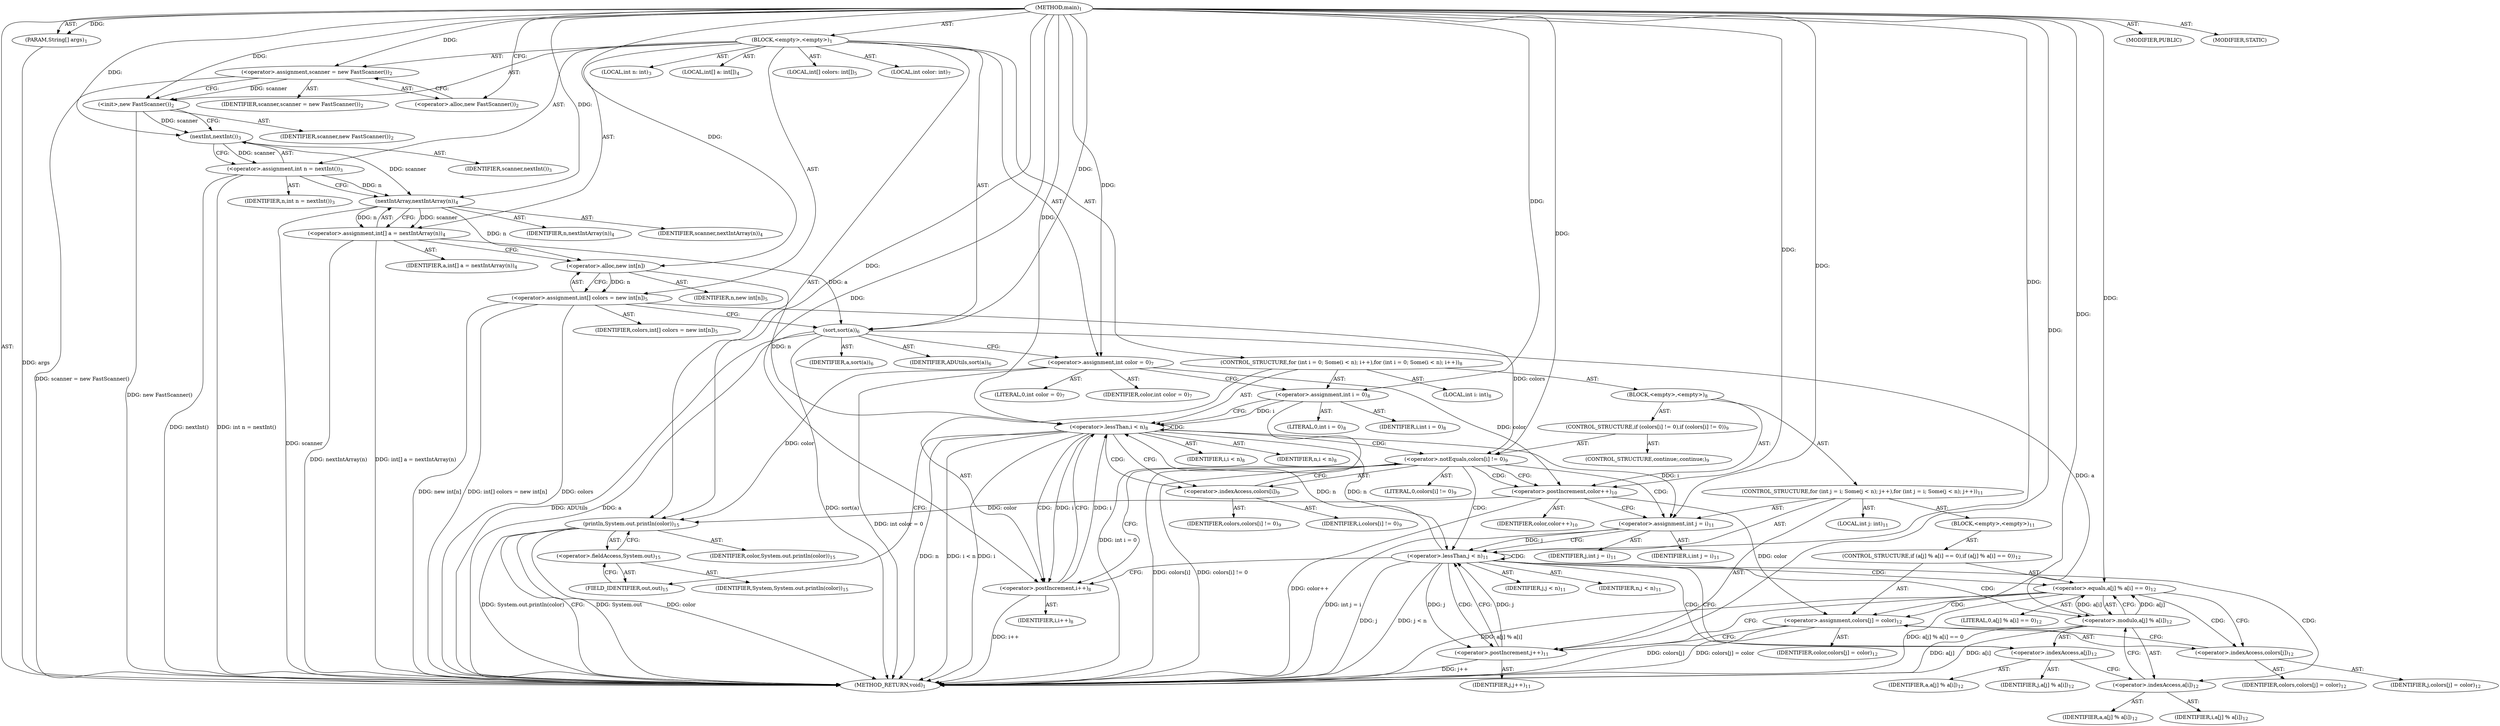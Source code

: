 digraph "main" {  
"17" [label = <(METHOD,main)<SUB>1</SUB>> ]
"18" [label = <(PARAM,String[] args)<SUB>1</SUB>> ]
"19" [label = <(BLOCK,&lt;empty&gt;,&lt;empty&gt;)<SUB>1</SUB>> ]
"20" [label = <(&lt;operator&gt;.assignment,scanner = new FastScanner())<SUB>2</SUB>> ]
"21" [label = <(IDENTIFIER,scanner,scanner = new FastScanner())<SUB>2</SUB>> ]
"22" [label = <(&lt;operator&gt;.alloc,new FastScanner())<SUB>2</SUB>> ]
"23" [label = <(&lt;init&gt;,new FastScanner())<SUB>2</SUB>> ]
"24" [label = <(IDENTIFIER,scanner,new FastScanner())<SUB>2</SUB>> ]
"25" [label = <(LOCAL,int n: int)<SUB>3</SUB>> ]
"26" [label = <(&lt;operator&gt;.assignment,int n = nextInt())<SUB>3</SUB>> ]
"27" [label = <(IDENTIFIER,n,int n = nextInt())<SUB>3</SUB>> ]
"28" [label = <(nextInt,nextInt())<SUB>3</SUB>> ]
"29" [label = <(IDENTIFIER,scanner,nextInt())<SUB>3</SUB>> ]
"30" [label = <(LOCAL,int[] a: int[])<SUB>4</SUB>> ]
"31" [label = <(&lt;operator&gt;.assignment,int[] a = nextIntArray(n))<SUB>4</SUB>> ]
"32" [label = <(IDENTIFIER,a,int[] a = nextIntArray(n))<SUB>4</SUB>> ]
"33" [label = <(nextIntArray,nextIntArray(n))<SUB>4</SUB>> ]
"34" [label = <(IDENTIFIER,scanner,nextIntArray(n))<SUB>4</SUB>> ]
"35" [label = <(IDENTIFIER,n,nextIntArray(n))<SUB>4</SUB>> ]
"36" [label = <(LOCAL,int[] colors: int[])<SUB>5</SUB>> ]
"37" [label = <(&lt;operator&gt;.assignment,int[] colors = new int[n])<SUB>5</SUB>> ]
"38" [label = <(IDENTIFIER,colors,int[] colors = new int[n])<SUB>5</SUB>> ]
"39" [label = <(&lt;operator&gt;.alloc,new int[n])> ]
"40" [label = <(IDENTIFIER,n,new int[n])<SUB>5</SUB>> ]
"41" [label = <(sort,sort(a))<SUB>6</SUB>> ]
"42" [label = <(IDENTIFIER,ADUtils,sort(a))<SUB>6</SUB>> ]
"43" [label = <(IDENTIFIER,a,sort(a))<SUB>6</SUB>> ]
"44" [label = <(LOCAL,int color: int)<SUB>7</SUB>> ]
"45" [label = <(&lt;operator&gt;.assignment,int color = 0)<SUB>7</SUB>> ]
"46" [label = <(IDENTIFIER,color,int color = 0)<SUB>7</SUB>> ]
"47" [label = <(LITERAL,0,int color = 0)<SUB>7</SUB>> ]
"48" [label = <(CONTROL_STRUCTURE,for (int i = 0; Some(i &lt; n); i++),for (int i = 0; Some(i &lt; n); i++))<SUB>8</SUB>> ]
"49" [label = <(LOCAL,int i: int)<SUB>8</SUB>> ]
"50" [label = <(&lt;operator&gt;.assignment,int i = 0)<SUB>8</SUB>> ]
"51" [label = <(IDENTIFIER,i,int i = 0)<SUB>8</SUB>> ]
"52" [label = <(LITERAL,0,int i = 0)<SUB>8</SUB>> ]
"53" [label = <(&lt;operator&gt;.lessThan,i &lt; n)<SUB>8</SUB>> ]
"54" [label = <(IDENTIFIER,i,i &lt; n)<SUB>8</SUB>> ]
"55" [label = <(IDENTIFIER,n,i &lt; n)<SUB>8</SUB>> ]
"56" [label = <(&lt;operator&gt;.postIncrement,i++)<SUB>8</SUB>> ]
"57" [label = <(IDENTIFIER,i,i++)<SUB>8</SUB>> ]
"58" [label = <(BLOCK,&lt;empty&gt;,&lt;empty&gt;)<SUB>8</SUB>> ]
"59" [label = <(CONTROL_STRUCTURE,if (colors[i] != 0),if (colors[i] != 0))<SUB>9</SUB>> ]
"60" [label = <(&lt;operator&gt;.notEquals,colors[i] != 0)<SUB>9</SUB>> ]
"61" [label = <(&lt;operator&gt;.indexAccess,colors[i])<SUB>9</SUB>> ]
"62" [label = <(IDENTIFIER,colors,colors[i] != 0)<SUB>9</SUB>> ]
"63" [label = <(IDENTIFIER,i,colors[i] != 0)<SUB>9</SUB>> ]
"64" [label = <(LITERAL,0,colors[i] != 0)<SUB>9</SUB>> ]
"65" [label = <(CONTROL_STRUCTURE,continue;,continue;)<SUB>9</SUB>> ]
"66" [label = <(&lt;operator&gt;.postIncrement,color++)<SUB>10</SUB>> ]
"67" [label = <(IDENTIFIER,color,color++)<SUB>10</SUB>> ]
"68" [label = <(CONTROL_STRUCTURE,for (int j = i; Some(j &lt; n); j++),for (int j = i; Some(j &lt; n); j++))<SUB>11</SUB>> ]
"69" [label = <(LOCAL,int j: int)<SUB>11</SUB>> ]
"70" [label = <(&lt;operator&gt;.assignment,int j = i)<SUB>11</SUB>> ]
"71" [label = <(IDENTIFIER,j,int j = i)<SUB>11</SUB>> ]
"72" [label = <(IDENTIFIER,i,int j = i)<SUB>11</SUB>> ]
"73" [label = <(&lt;operator&gt;.lessThan,j &lt; n)<SUB>11</SUB>> ]
"74" [label = <(IDENTIFIER,j,j &lt; n)<SUB>11</SUB>> ]
"75" [label = <(IDENTIFIER,n,j &lt; n)<SUB>11</SUB>> ]
"76" [label = <(&lt;operator&gt;.postIncrement,j++)<SUB>11</SUB>> ]
"77" [label = <(IDENTIFIER,j,j++)<SUB>11</SUB>> ]
"78" [label = <(BLOCK,&lt;empty&gt;,&lt;empty&gt;)<SUB>11</SUB>> ]
"79" [label = <(CONTROL_STRUCTURE,if (a[j] % a[i] == 0),if (a[j] % a[i] == 0))<SUB>12</SUB>> ]
"80" [label = <(&lt;operator&gt;.equals,a[j] % a[i] == 0)<SUB>12</SUB>> ]
"81" [label = <(&lt;operator&gt;.modulo,a[j] % a[i])<SUB>12</SUB>> ]
"82" [label = <(&lt;operator&gt;.indexAccess,a[j])<SUB>12</SUB>> ]
"83" [label = <(IDENTIFIER,a,a[j] % a[i])<SUB>12</SUB>> ]
"84" [label = <(IDENTIFIER,j,a[j] % a[i])<SUB>12</SUB>> ]
"85" [label = <(&lt;operator&gt;.indexAccess,a[i])<SUB>12</SUB>> ]
"86" [label = <(IDENTIFIER,a,a[j] % a[i])<SUB>12</SUB>> ]
"87" [label = <(IDENTIFIER,i,a[j] % a[i])<SUB>12</SUB>> ]
"88" [label = <(LITERAL,0,a[j] % a[i] == 0)<SUB>12</SUB>> ]
"89" [label = <(&lt;operator&gt;.assignment,colors[j] = color)<SUB>12</SUB>> ]
"90" [label = <(&lt;operator&gt;.indexAccess,colors[j])<SUB>12</SUB>> ]
"91" [label = <(IDENTIFIER,colors,colors[j] = color)<SUB>12</SUB>> ]
"92" [label = <(IDENTIFIER,j,colors[j] = color)<SUB>12</SUB>> ]
"93" [label = <(IDENTIFIER,color,colors[j] = color)<SUB>12</SUB>> ]
"94" [label = <(println,System.out.println(color))<SUB>15</SUB>> ]
"95" [label = <(&lt;operator&gt;.fieldAccess,System.out)<SUB>15</SUB>> ]
"96" [label = <(IDENTIFIER,System,System.out.println(color))<SUB>15</SUB>> ]
"97" [label = <(FIELD_IDENTIFIER,out,out)<SUB>15</SUB>> ]
"98" [label = <(IDENTIFIER,color,System.out.println(color))<SUB>15</SUB>> ]
"99" [label = <(MODIFIER,PUBLIC)> ]
"100" [label = <(MODIFIER,STATIC)> ]
"101" [label = <(METHOD_RETURN,void)<SUB>1</SUB>> ]
  "17" -> "18"  [ label = "AST: "] 
  "17" -> "19"  [ label = "AST: "] 
  "17" -> "99"  [ label = "AST: "] 
  "17" -> "100"  [ label = "AST: "] 
  "17" -> "101"  [ label = "AST: "] 
  "19" -> "20"  [ label = "AST: "] 
  "19" -> "23"  [ label = "AST: "] 
  "19" -> "25"  [ label = "AST: "] 
  "19" -> "26"  [ label = "AST: "] 
  "19" -> "30"  [ label = "AST: "] 
  "19" -> "31"  [ label = "AST: "] 
  "19" -> "36"  [ label = "AST: "] 
  "19" -> "37"  [ label = "AST: "] 
  "19" -> "41"  [ label = "AST: "] 
  "19" -> "44"  [ label = "AST: "] 
  "19" -> "45"  [ label = "AST: "] 
  "19" -> "48"  [ label = "AST: "] 
  "19" -> "94"  [ label = "AST: "] 
  "20" -> "21"  [ label = "AST: "] 
  "20" -> "22"  [ label = "AST: "] 
  "23" -> "24"  [ label = "AST: "] 
  "26" -> "27"  [ label = "AST: "] 
  "26" -> "28"  [ label = "AST: "] 
  "28" -> "29"  [ label = "AST: "] 
  "31" -> "32"  [ label = "AST: "] 
  "31" -> "33"  [ label = "AST: "] 
  "33" -> "34"  [ label = "AST: "] 
  "33" -> "35"  [ label = "AST: "] 
  "37" -> "38"  [ label = "AST: "] 
  "37" -> "39"  [ label = "AST: "] 
  "39" -> "40"  [ label = "AST: "] 
  "41" -> "42"  [ label = "AST: "] 
  "41" -> "43"  [ label = "AST: "] 
  "45" -> "46"  [ label = "AST: "] 
  "45" -> "47"  [ label = "AST: "] 
  "48" -> "49"  [ label = "AST: "] 
  "48" -> "50"  [ label = "AST: "] 
  "48" -> "53"  [ label = "AST: "] 
  "48" -> "56"  [ label = "AST: "] 
  "48" -> "58"  [ label = "AST: "] 
  "50" -> "51"  [ label = "AST: "] 
  "50" -> "52"  [ label = "AST: "] 
  "53" -> "54"  [ label = "AST: "] 
  "53" -> "55"  [ label = "AST: "] 
  "56" -> "57"  [ label = "AST: "] 
  "58" -> "59"  [ label = "AST: "] 
  "58" -> "66"  [ label = "AST: "] 
  "58" -> "68"  [ label = "AST: "] 
  "59" -> "60"  [ label = "AST: "] 
  "59" -> "65"  [ label = "AST: "] 
  "60" -> "61"  [ label = "AST: "] 
  "60" -> "64"  [ label = "AST: "] 
  "61" -> "62"  [ label = "AST: "] 
  "61" -> "63"  [ label = "AST: "] 
  "66" -> "67"  [ label = "AST: "] 
  "68" -> "69"  [ label = "AST: "] 
  "68" -> "70"  [ label = "AST: "] 
  "68" -> "73"  [ label = "AST: "] 
  "68" -> "76"  [ label = "AST: "] 
  "68" -> "78"  [ label = "AST: "] 
  "70" -> "71"  [ label = "AST: "] 
  "70" -> "72"  [ label = "AST: "] 
  "73" -> "74"  [ label = "AST: "] 
  "73" -> "75"  [ label = "AST: "] 
  "76" -> "77"  [ label = "AST: "] 
  "78" -> "79"  [ label = "AST: "] 
  "79" -> "80"  [ label = "AST: "] 
  "79" -> "89"  [ label = "AST: "] 
  "80" -> "81"  [ label = "AST: "] 
  "80" -> "88"  [ label = "AST: "] 
  "81" -> "82"  [ label = "AST: "] 
  "81" -> "85"  [ label = "AST: "] 
  "82" -> "83"  [ label = "AST: "] 
  "82" -> "84"  [ label = "AST: "] 
  "85" -> "86"  [ label = "AST: "] 
  "85" -> "87"  [ label = "AST: "] 
  "89" -> "90"  [ label = "AST: "] 
  "89" -> "93"  [ label = "AST: "] 
  "90" -> "91"  [ label = "AST: "] 
  "90" -> "92"  [ label = "AST: "] 
  "94" -> "95"  [ label = "AST: "] 
  "94" -> "98"  [ label = "AST: "] 
  "95" -> "96"  [ label = "AST: "] 
  "95" -> "97"  [ label = "AST: "] 
  "20" -> "23"  [ label = "CFG: "] 
  "23" -> "28"  [ label = "CFG: "] 
  "26" -> "33"  [ label = "CFG: "] 
  "31" -> "39"  [ label = "CFG: "] 
  "37" -> "41"  [ label = "CFG: "] 
  "41" -> "45"  [ label = "CFG: "] 
  "45" -> "50"  [ label = "CFG: "] 
  "94" -> "101"  [ label = "CFG: "] 
  "22" -> "20"  [ label = "CFG: "] 
  "28" -> "26"  [ label = "CFG: "] 
  "33" -> "31"  [ label = "CFG: "] 
  "39" -> "37"  [ label = "CFG: "] 
  "50" -> "53"  [ label = "CFG: "] 
  "53" -> "61"  [ label = "CFG: "] 
  "53" -> "97"  [ label = "CFG: "] 
  "56" -> "53"  [ label = "CFG: "] 
  "95" -> "94"  [ label = "CFG: "] 
  "66" -> "70"  [ label = "CFG: "] 
  "97" -> "95"  [ label = "CFG: "] 
  "60" -> "56"  [ label = "CFG: "] 
  "60" -> "66"  [ label = "CFG: "] 
  "70" -> "73"  [ label = "CFG: "] 
  "73" -> "82"  [ label = "CFG: "] 
  "73" -> "56"  [ label = "CFG: "] 
  "76" -> "73"  [ label = "CFG: "] 
  "61" -> "60"  [ label = "CFG: "] 
  "80" -> "90"  [ label = "CFG: "] 
  "80" -> "76"  [ label = "CFG: "] 
  "89" -> "76"  [ label = "CFG: "] 
  "81" -> "80"  [ label = "CFG: "] 
  "90" -> "89"  [ label = "CFG: "] 
  "82" -> "85"  [ label = "CFG: "] 
  "85" -> "81"  [ label = "CFG: "] 
  "17" -> "22"  [ label = "CFG: "] 
  "18" -> "101"  [ label = "DDG: args"] 
  "20" -> "101"  [ label = "DDG: scanner = new FastScanner()"] 
  "23" -> "101"  [ label = "DDG: new FastScanner()"] 
  "26" -> "101"  [ label = "DDG: nextInt()"] 
  "26" -> "101"  [ label = "DDG: int n = nextInt()"] 
  "33" -> "101"  [ label = "DDG: scanner"] 
  "31" -> "101"  [ label = "DDG: nextIntArray(n)"] 
  "31" -> "101"  [ label = "DDG: int[] a = nextIntArray(n)"] 
  "37" -> "101"  [ label = "DDG: colors"] 
  "37" -> "101"  [ label = "DDG: new int[n]"] 
  "37" -> "101"  [ label = "DDG: int[] colors = new int[n]"] 
  "41" -> "101"  [ label = "DDG: a"] 
  "41" -> "101"  [ label = "DDG: sort(a)"] 
  "45" -> "101"  [ label = "DDG: int color = 0"] 
  "50" -> "101"  [ label = "DDG: int i = 0"] 
  "53" -> "101"  [ label = "DDG: i"] 
  "53" -> "101"  [ label = "DDG: n"] 
  "53" -> "101"  [ label = "DDG: i &lt; n"] 
  "94" -> "101"  [ label = "DDG: System.out"] 
  "94" -> "101"  [ label = "DDG: color"] 
  "94" -> "101"  [ label = "DDG: System.out.println(color)"] 
  "60" -> "101"  [ label = "DDG: colors[i]"] 
  "60" -> "101"  [ label = "DDG: colors[i] != 0"] 
  "66" -> "101"  [ label = "DDG: color++"] 
  "70" -> "101"  [ label = "DDG: int j = i"] 
  "73" -> "101"  [ label = "DDG: j"] 
  "73" -> "101"  [ label = "DDG: j &lt; n"] 
  "81" -> "101"  [ label = "DDG: a[j]"] 
  "81" -> "101"  [ label = "DDG: a[i]"] 
  "80" -> "101"  [ label = "DDG: a[j] % a[i]"] 
  "80" -> "101"  [ label = "DDG: a[j] % a[i] == 0"] 
  "89" -> "101"  [ label = "DDG: colors[j]"] 
  "89" -> "101"  [ label = "DDG: colors[j] = color"] 
  "76" -> "101"  [ label = "DDG: j++"] 
  "56" -> "101"  [ label = "DDG: i++"] 
  "41" -> "101"  [ label = "DDG: ADUtils"] 
  "17" -> "18"  [ label = "DDG: "] 
  "17" -> "20"  [ label = "DDG: "] 
  "28" -> "26"  [ label = "DDG: scanner"] 
  "33" -> "31"  [ label = "DDG: scanner"] 
  "33" -> "31"  [ label = "DDG: n"] 
  "39" -> "37"  [ label = "DDG: n"] 
  "17" -> "45"  [ label = "DDG: "] 
  "20" -> "23"  [ label = "DDG: scanner"] 
  "17" -> "23"  [ label = "DDG: "] 
  "17" -> "41"  [ label = "DDG: "] 
  "31" -> "41"  [ label = "DDG: a"] 
  "17" -> "50"  [ label = "DDG: "] 
  "45" -> "94"  [ label = "DDG: color"] 
  "66" -> "94"  [ label = "DDG: color"] 
  "17" -> "94"  [ label = "DDG: "] 
  "23" -> "28"  [ label = "DDG: scanner"] 
  "17" -> "28"  [ label = "DDG: "] 
  "28" -> "33"  [ label = "DDG: scanner"] 
  "17" -> "33"  [ label = "DDG: "] 
  "26" -> "33"  [ label = "DDG: n"] 
  "33" -> "39"  [ label = "DDG: n"] 
  "17" -> "39"  [ label = "DDG: "] 
  "50" -> "53"  [ label = "DDG: i"] 
  "56" -> "53"  [ label = "DDG: i"] 
  "17" -> "53"  [ label = "DDG: "] 
  "39" -> "53"  [ label = "DDG: n"] 
  "73" -> "53"  [ label = "DDG: n"] 
  "53" -> "56"  [ label = "DDG: i"] 
  "17" -> "56"  [ label = "DDG: "] 
  "45" -> "66"  [ label = "DDG: color"] 
  "17" -> "66"  [ label = "DDG: "] 
  "53" -> "70"  [ label = "DDG: i"] 
  "17" -> "70"  [ label = "DDG: "] 
  "37" -> "60"  [ label = "DDG: colors"] 
  "17" -> "60"  [ label = "DDG: "] 
  "70" -> "73"  [ label = "DDG: j"] 
  "76" -> "73"  [ label = "DDG: j"] 
  "17" -> "73"  [ label = "DDG: "] 
  "53" -> "73"  [ label = "DDG: n"] 
  "73" -> "76"  [ label = "DDG: j"] 
  "17" -> "76"  [ label = "DDG: "] 
  "66" -> "89"  [ label = "DDG: color"] 
  "17" -> "89"  [ label = "DDG: "] 
  "81" -> "80"  [ label = "DDG: a[j]"] 
  "81" -> "80"  [ label = "DDG: a[i]"] 
  "17" -> "80"  [ label = "DDG: "] 
  "41" -> "81"  [ label = "DDG: a"] 
  "53" -> "60"  [ label = "CDG: "] 
  "53" -> "61"  [ label = "CDG: "] 
  "53" -> "53"  [ label = "CDG: "] 
  "53" -> "56"  [ label = "CDG: "] 
  "60" -> "73"  [ label = "CDG: "] 
  "60" -> "66"  [ label = "CDG: "] 
  "60" -> "70"  [ label = "CDG: "] 
  "73" -> "80"  [ label = "CDG: "] 
  "73" -> "73"  [ label = "CDG: "] 
  "73" -> "81"  [ label = "CDG: "] 
  "73" -> "85"  [ label = "CDG: "] 
  "73" -> "76"  [ label = "CDG: "] 
  "73" -> "82"  [ label = "CDG: "] 
  "80" -> "89"  [ label = "CDG: "] 
  "80" -> "90"  [ label = "CDG: "] 
}
